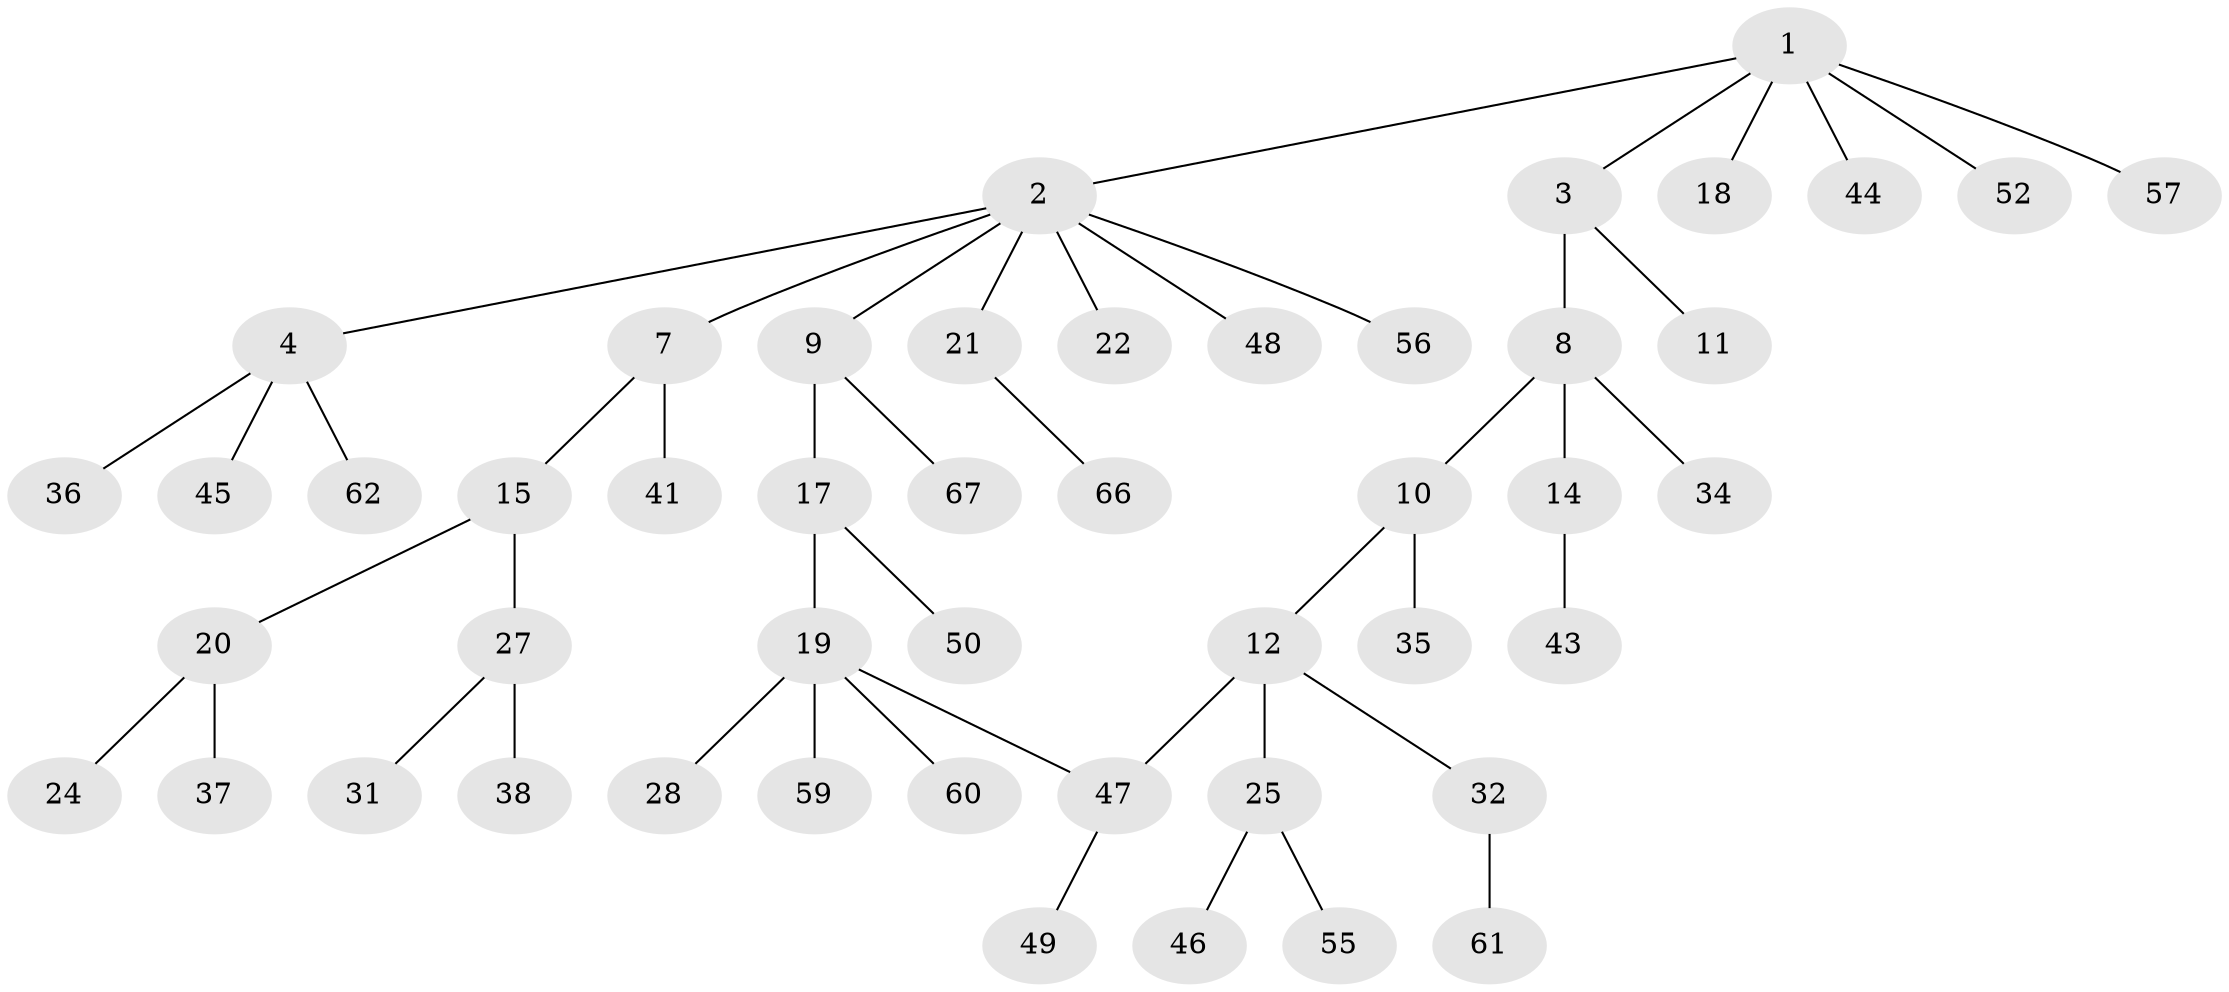 // Generated by graph-tools (version 1.1) at 2025/51/02/27/25 19:51:38]
// undirected, 48 vertices, 48 edges
graph export_dot {
graph [start="1"]
  node [color=gray90,style=filled];
  1 [super="+5"];
  2 [super="+6"];
  3 [super="+33"];
  4 [super="+53"];
  7 [super="+42"];
  8 [super="+30"];
  9;
  10 [super="+13"];
  11;
  12 [super="+16"];
  14 [super="+26"];
  15;
  17 [super="+63"];
  18;
  19 [super="+23"];
  20 [super="+29"];
  21;
  22;
  24 [super="+64"];
  25 [super="+40"];
  27 [super="+68"];
  28;
  31;
  32 [super="+39"];
  34;
  35 [super="+58"];
  36;
  37;
  38;
  41;
  43;
  44;
  45;
  46;
  47 [super="+51"];
  48;
  49 [super="+54"];
  50;
  52;
  55;
  56;
  57;
  59;
  60 [super="+65"];
  61;
  62;
  66;
  67;
  1 -- 2;
  1 -- 3;
  1 -- 52;
  1 -- 18;
  1 -- 44;
  1 -- 57;
  2 -- 4;
  2 -- 7;
  2 -- 9;
  2 -- 21;
  2 -- 22;
  2 -- 56;
  2 -- 48;
  3 -- 8;
  3 -- 11;
  4 -- 36;
  4 -- 45;
  4 -- 62;
  7 -- 15;
  7 -- 41;
  8 -- 10;
  8 -- 14;
  8 -- 34;
  9 -- 17;
  9 -- 67;
  10 -- 12;
  10 -- 35;
  12 -- 32;
  12 -- 47;
  12 -- 25;
  14 -- 43;
  15 -- 20;
  15 -- 27;
  17 -- 19;
  17 -- 50;
  19 -- 59;
  19 -- 28;
  19 -- 60;
  19 -- 47;
  20 -- 24;
  20 -- 37;
  21 -- 66;
  25 -- 46;
  25 -- 55;
  27 -- 31;
  27 -- 38;
  32 -- 61;
  47 -- 49;
}
